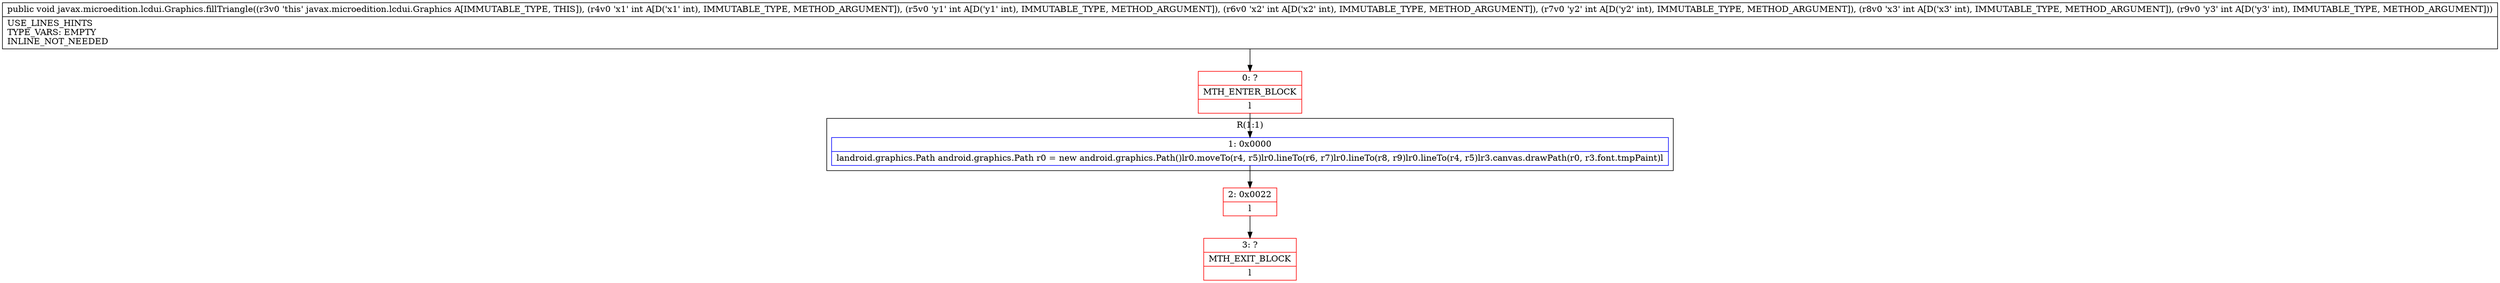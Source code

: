 digraph "CFG forjavax.microedition.lcdui.Graphics.fillTriangle(IIIIII)V" {
subgraph cluster_Region_1050069924 {
label = "R(1:1)";
node [shape=record,color=blue];
Node_1 [shape=record,label="{1\:\ 0x0000|landroid.graphics.Path android.graphics.Path r0 = new android.graphics.Path()lr0.moveTo(r4, r5)lr0.lineTo(r6, r7)lr0.lineTo(r8, r9)lr0.lineTo(r4, r5)lr3.canvas.drawPath(r0, r3.font.tmpPaint)l}"];
}
Node_0 [shape=record,color=red,label="{0\:\ ?|MTH_ENTER_BLOCK\l|l}"];
Node_2 [shape=record,color=red,label="{2\:\ 0x0022|l}"];
Node_3 [shape=record,color=red,label="{3\:\ ?|MTH_EXIT_BLOCK\l|l}"];
MethodNode[shape=record,label="{public void javax.microedition.lcdui.Graphics.fillTriangle((r3v0 'this' javax.microedition.lcdui.Graphics A[IMMUTABLE_TYPE, THIS]), (r4v0 'x1' int A[D('x1' int), IMMUTABLE_TYPE, METHOD_ARGUMENT]), (r5v0 'y1' int A[D('y1' int), IMMUTABLE_TYPE, METHOD_ARGUMENT]), (r6v0 'x2' int A[D('x2' int), IMMUTABLE_TYPE, METHOD_ARGUMENT]), (r7v0 'y2' int A[D('y2' int), IMMUTABLE_TYPE, METHOD_ARGUMENT]), (r8v0 'x3' int A[D('x3' int), IMMUTABLE_TYPE, METHOD_ARGUMENT]), (r9v0 'y3' int A[D('y3' int), IMMUTABLE_TYPE, METHOD_ARGUMENT]))  | USE_LINES_HINTS\lTYPE_VARS: EMPTY\lINLINE_NOT_NEEDED\l}"];
MethodNode -> Node_0;
Node_1 -> Node_2;
Node_0 -> Node_1;
Node_2 -> Node_3;
}

